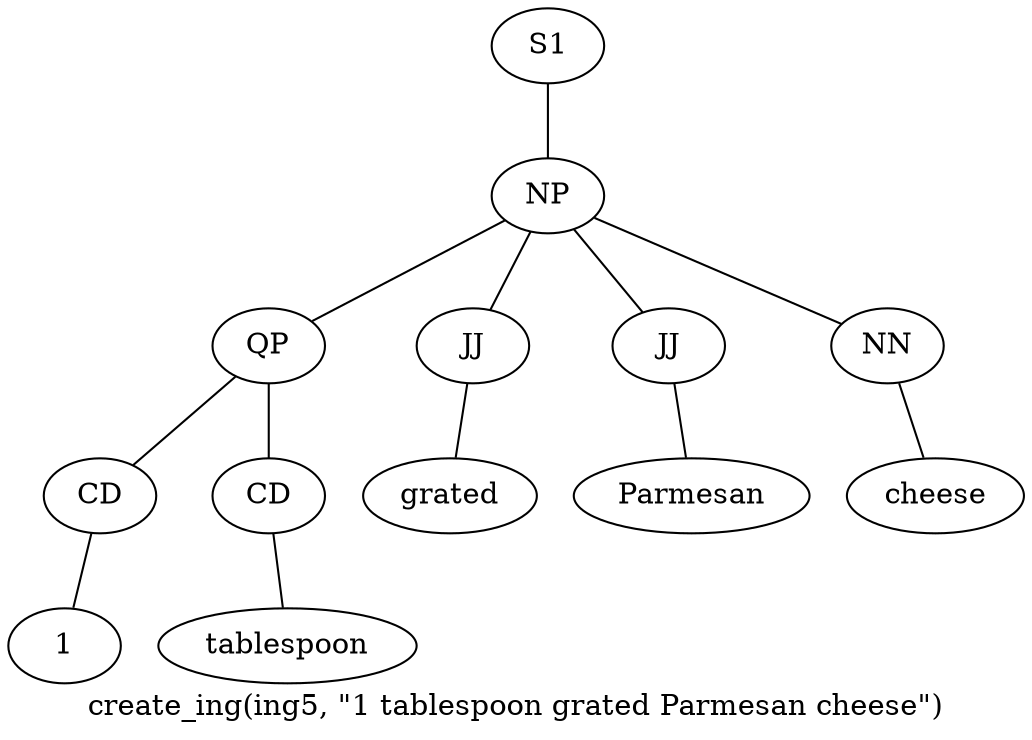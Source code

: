 graph SyntaxGraph {
	label = "create_ing(ing5, \"1 tablespoon grated Parmesan cheese\")";
	Node0 [label="S1"];
	Node1 [label="NP"];
	Node2 [label="QP"];
	Node3 [label="CD"];
	Node4 [label="1"];
	Node5 [label="CD"];
	Node6 [label="tablespoon"];
	Node7 [label="JJ"];
	Node8 [label="grated"];
	Node9 [label="JJ"];
	Node10 [label="Parmesan"];
	Node11 [label="NN"];
	Node12 [label="cheese"];

	Node0 -- Node1;
	Node1 -- Node2;
	Node1 -- Node7;
	Node1 -- Node9;
	Node1 -- Node11;
	Node2 -- Node3;
	Node2 -- Node5;
	Node3 -- Node4;
	Node5 -- Node6;
	Node7 -- Node8;
	Node9 -- Node10;
	Node11 -- Node12;
}
